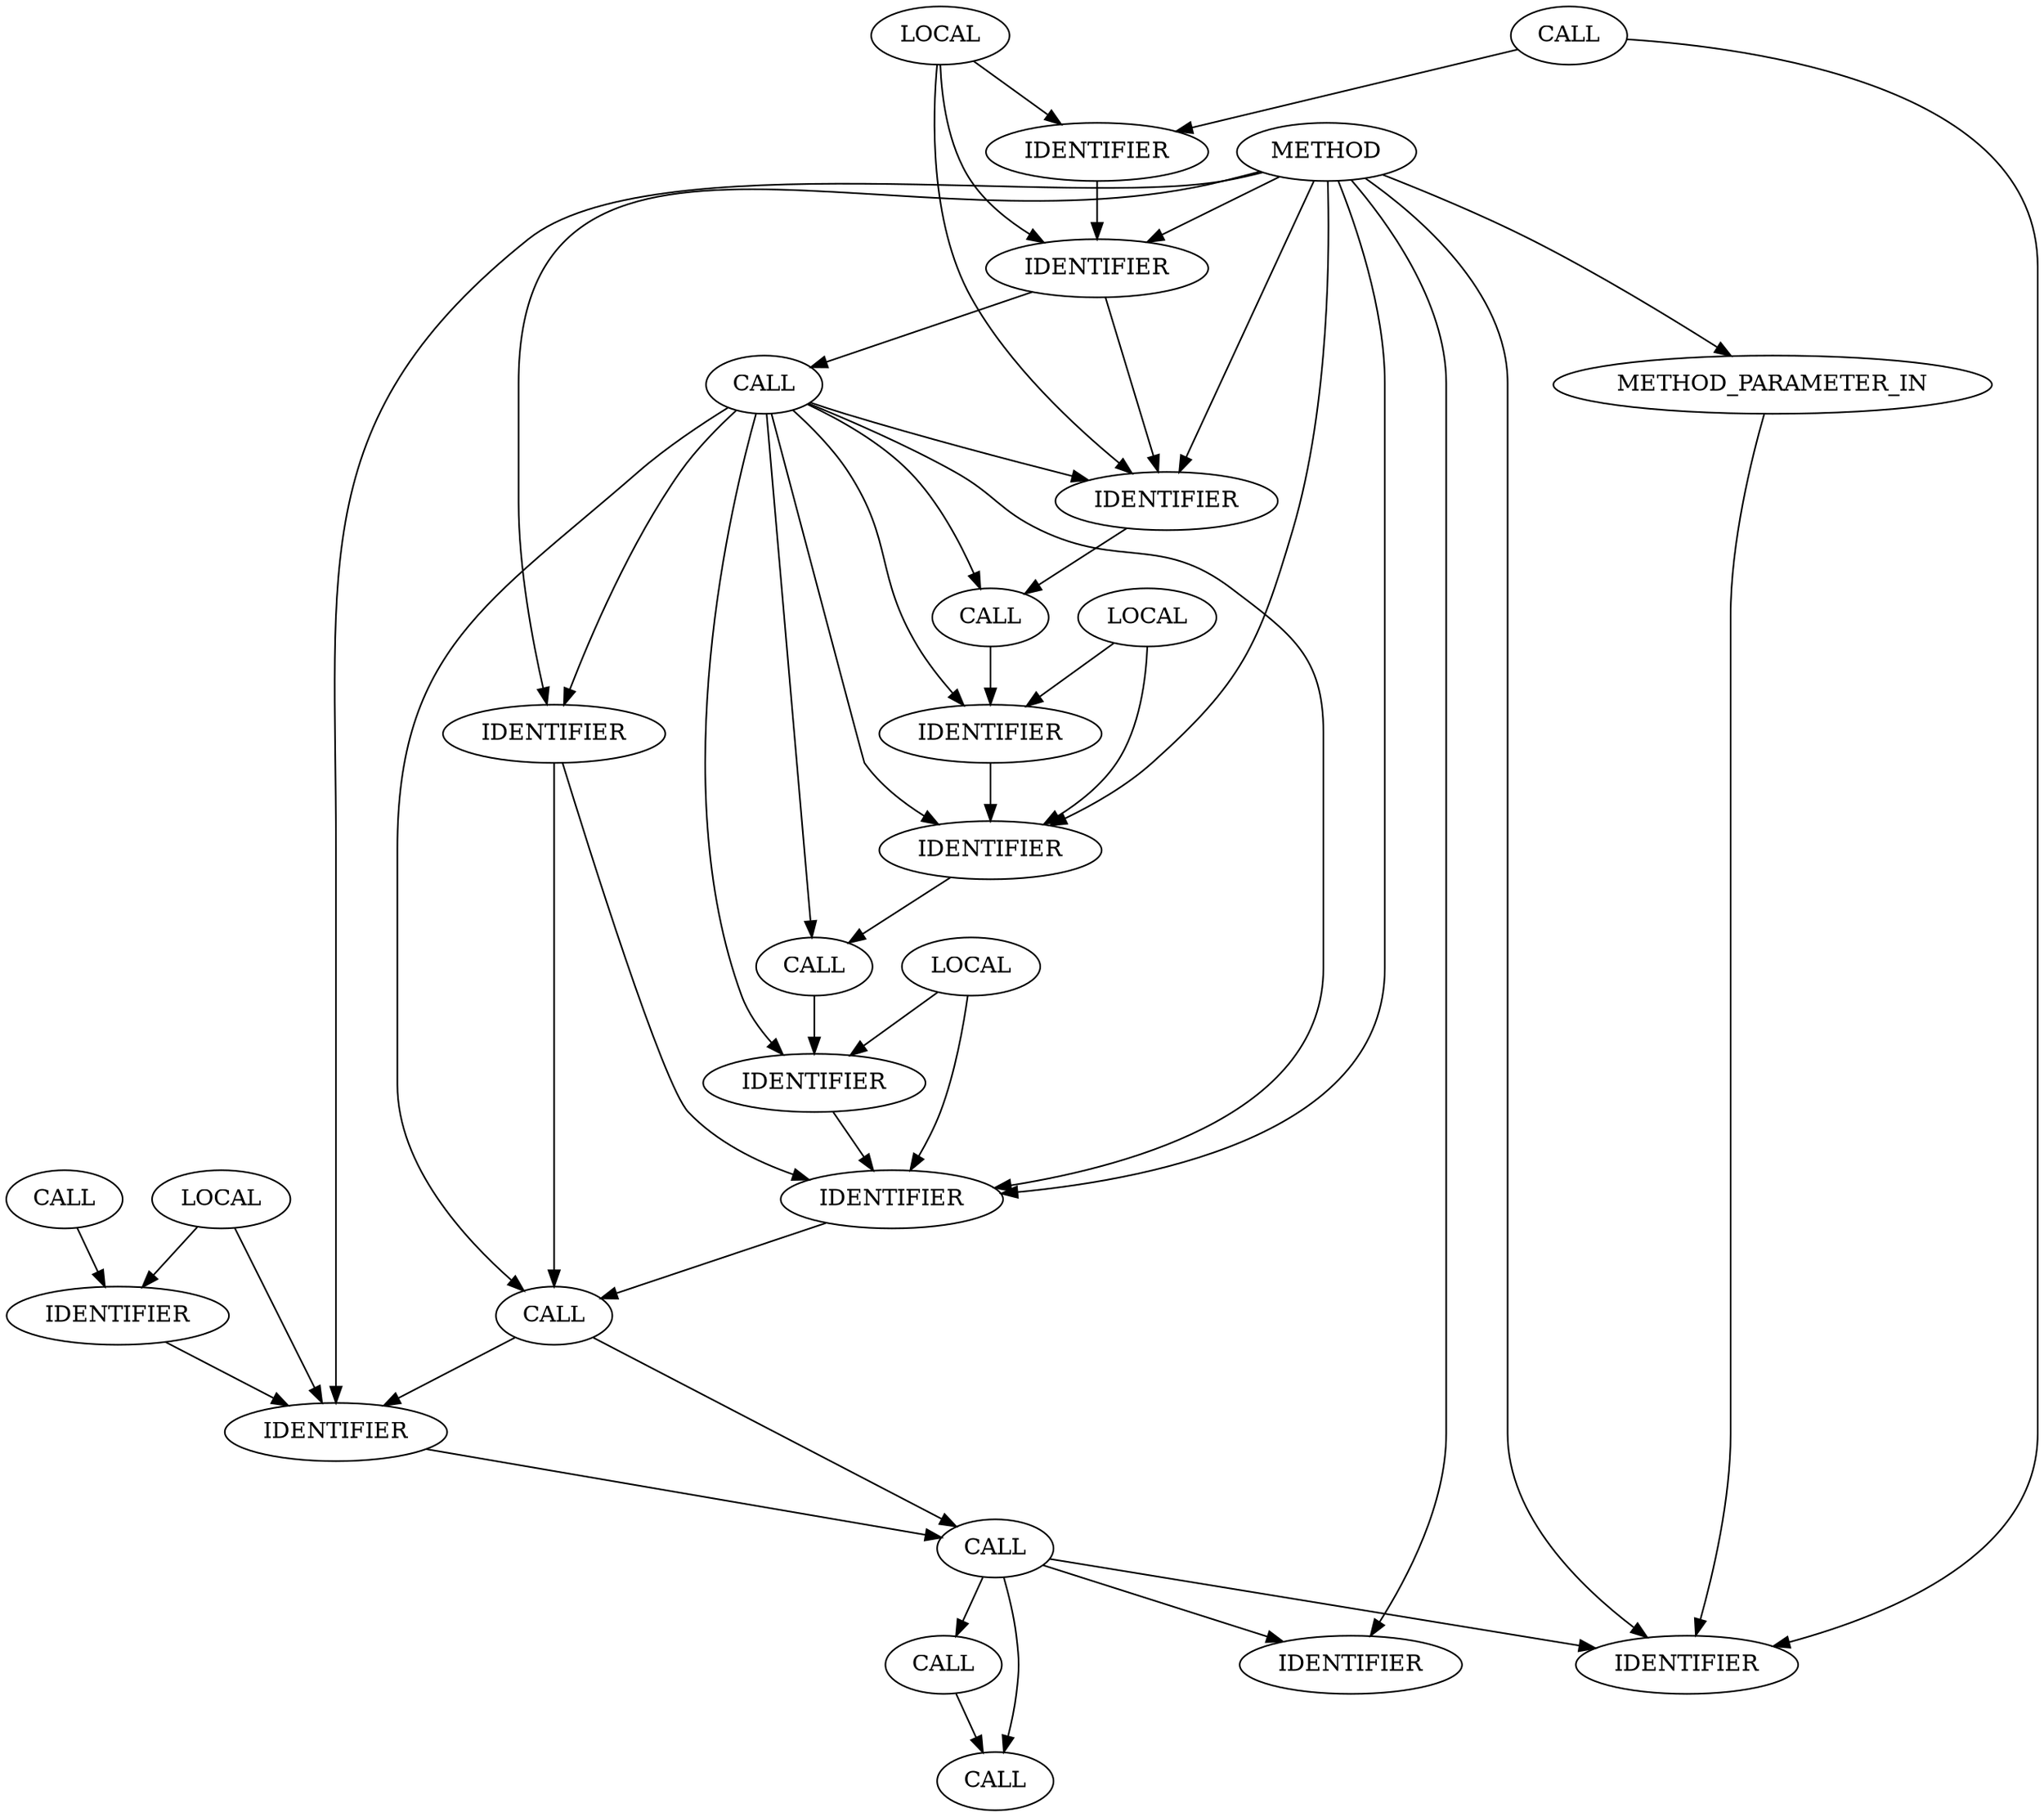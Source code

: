 strict digraph "" {
	node [label="\N"];
	171	[AST_PARENT_FULL_NAME="file_code_old-97bf6f81_145.c:<global>",
		AST_PARENT_TYPE=TYPE_DECL,
		CODE="int tipc_buf_append(struct sk_buff **headbuf, struct sk_buff **buf)
{
	struct sk_buff *head = *headbuf;
	struct sk_buff *frag = *\
buf;
	struct sk_buff *tail = NULL;
	struct tipc_msg *msg;
	u32 fragid;
	int delta;
	bool headstolen;

	if (!frag)
		goto err;

	\
msg = buf_msg(frag);
	fragid = msg_type(msg);
	frag->next = NULL;
	skb_pull(frag, msg_hdr_sz(msg));

	if (fragid == FIRST_FRAGMENT) {
		\
if (unlikely(head))
			goto err;
		*buf = NULL;
		if (skb_has_frag_list(frag) && __skb_linearize(frag))
			goto err;
		frag = skb_\
unshare(frag, GFP_ATOMIC);
		if (unlikely(!frag))
			goto err;
		head = *headbuf = frag;
		TIPC_SKB_CB(head)->tail = NULL;
		return \
0;
	}

	if (!head)
		goto err;

	/* Either the input skb ownership is transferred to headskb
	 * or the input skb is freed, clear \
the reference to avoid
	 * bad access on error path.
	 */
	*buf = NULL;
	if (skb_try_coalesce(head, frag, &headstolen, &delta)) {
		\
kfree_skb_partial(frag, headstolen);
	} else {
		tail = TIPC_SKB_CB(head)->tail;...",
		COLUMN_NUMBER=1,
		COLUMN_NUMBER_END=1,
		FILENAME="file_code_old-97bf6f81_145.c",
		FULL_NAME=tipc_buf_append,
		IS_EXTERNAL=false,
		LINE_NUMBER=124,
		LINE_NUMBER_END=193,
		NAME=tipc_buf_append,
		ORDER=6,
		SIGNATURE="int tipc_buf_append (sk_buff**,sk_buff**)",
		id=171,
		label=METHOD,
		location=124,
		type=METHOD];
	195	[ARGUMENT_INDEX=1,
		CODE=frag,
		COLUMN_NUMBER=7,
		LINE_NUMBER=134,
		NAME=frag,
		ORDER=1,
		TYPE_FULL_NAME="sk_buff*",
		id=195,
		label=IDENTIFIER,
		location=134,
		type=IDENTIFIER];
	171 -> 195	[front=171,
		rear=195,
		type=REACHING_DEF];
	201	[ARGUMENT_INDEX=1,
		CODE=frag,
		COLUMN_NUMBER=16,
		LINE_NUMBER=137,
		NAME=frag,
		ORDER=1,
		TYPE_FULL_NAME="sk_buff*",
		id=201,
		label=IDENTIFIER,
		location=137,
		type=IDENTIFIER];
	171 -> 201	[front=171,
		rear=201,
		type=REACHING_DEF];
	205	[ARGUMENT_INDEX=1,
		CODE=msg,
		COLUMN_NUMBER=20,
		LINE_NUMBER=138,
		NAME=msg,
		ORDER=1,
		TYPE_FULL_NAME="tipc_msg*",
		id=205,
		label=IDENTIFIER,
		location=138,
		type=IDENTIFIER];
	171 -> 205	[front=171,
		rear=205,
		type=REACHING_DEF];
	217	[ARGUMENT_INDEX=1,
		CODE=fragid,
		COLUMN_NUMBER=6,
		LINE_NUMBER=142,
		NAME=fragid,
		ORDER=1,
		TYPE_FULL_NAME=u32,
		id=217,
		label=IDENTIFIER,
		location=142,
		type=IDENTIFIER];
	171 -> 217	[front=171,
		rear=217,
		type=REACHING_DEF];
	218	[ARGUMENT_INDEX=2,
		CODE=FIRST_FRAGMENT,
		COLUMN_NUMBER=16,
		LINE_NUMBER=142,
		NAME=FIRST_FRAGMENT,
		ORDER=2,
		TYPE_FULL_NAME=ANY,
		id=218,
		label=IDENTIFIER,
		location=142,
		type=IDENTIFIER];
	171 -> 218	[front=171,
		rear=218,
		type=REACHING_DEF];
	222	[ARGUMENT_INDEX=1,
		CODE=head,
		COLUMN_NUMBER=16,
		LINE_NUMBER=143,
		NAME=head,
		ORDER=1,
		TYPE_FULL_NAME="sk_buff*",
		id=222,
		label=IDENTIFIER,
		location=143,
		type=IDENTIFIER];
	171 -> 222	[front=171,
		rear=222,
		type=REACHING_DEF];
	173	[CODE="struct sk_buff **buf",
		COLUMN_NUMBER=47,
		EVALUATION_STRATEGY=BY_VALUE,
		INDEX=2,
		IS_VARIADIC=false,
		LINE_NUMBER=124,
		NAME=buf,
		ORDER=2,
		TYPE_FULL_NAME="sk_buff**",
		id=173,
		label=METHOD_PARAMETER_IN,
		location=124,
		type=PARAM];
	171 -> 173	[front=171,
		rear=173,
		type=REACHING_DEF];
	227	[ARGUMENT_INDEX=1,
		CODE=buf,
		COLUMN_NUMBER=4,
		LINE_NUMBER=145,
		NAME=buf,
		ORDER=1,
		TYPE_FULL_NAME="sk_buff**",
		id=227,
		label=IDENTIFIER,
		location=145,
		type=IDENTIFIER];
	171 -> 227	[front=171,
		rear=227,
		type=REACHING_DEF];
	228	[ARGUMENT_INDEX=2,
		CODE=NULL,
		COLUMN_NUMBER=10,
		LINE_NUMBER=145,
		NAME=NULL,
		ORDER=2,
		TYPE_FULL_NAME=ANY,
		id=228,
		label=IDENTIFIER,
		location=145,
		type=IDENTIFIER];
	171 -> 228	[front=171,
		rear=228,
		type=REACHING_DEF];
	195 -> 201	[front=195,
		rear=201,
		type=REACHING_DEF,
		variable=frag];
	194	[ARGUMENT_INDEX=-1,
		CODE="!frag",
		COLUMN_NUMBER=6,
		DISPATCH_TYPE=STATIC_DISPATCH,
		LINE_NUMBER=134,
		METHOD_FULL_NAME="<operator>.logicalNot",
		NAME="<operator>.logicalNot",
		ORDER=1,
		TYPE_FULL_NAME="<empty>",
		id=194,
		label=CALL,
		location=134,
		type=OPERATOR];
	195 -> 194	[front=195,
		rear=194,
		type=REACHING_DEF,
		variable=frag];
	200	[ARGUMENT_INDEX=2,
		CODE="buf_msg(frag)",
		COLUMN_NUMBER=8,
		DISPATCH_TYPE=STATIC_DISPATCH,
		LINE_NUMBER=137,
		METHOD_FULL_NAME=buf_msg,
		NAME=buf_msg,
		ORDER=2,
		TYPE_FULL_NAME="<empty>",
		id=200,
		label=CALL,
		location=137,
		type=CALLEE];
	201 -> 200	[front=201,
		rear=200,
		type=REACHING_DEF,
		variable=frag];
	204	[ARGUMENT_INDEX=2,
		CODE="msg_type(msg)",
		COLUMN_NUMBER=11,
		DISPATCH_TYPE=STATIC_DISPATCH,
		LINE_NUMBER=138,
		METHOD_FULL_NAME=msg_type,
		NAME=msg_type,
		ORDER=2,
		TYPE_FULL_NAME="<empty>",
		id=204,
		label=CALL,
		location=138,
		type=CALLEE];
	205 -> 204	[front=205,
		rear=204,
		type=REACHING_DEF,
		variable=msg];
	216	[ARGUMENT_INDEX=-1,
		CODE="fragid == FIRST_FRAGMENT",
		COLUMN_NUMBER=6,
		DISPATCH_TYPE=STATIC_DISPATCH,
		LINE_NUMBER=142,
		METHOD_FULL_NAME="<operator>.equals",
		NAME="<operator>.equals",
		ORDER=1,
		TYPE_FULL_NAME="<empty>",
		id=216,
		label=CALL,
		location=142,
		type=OPERATOR];
	217 -> 216	[front=217,
		rear=216,
		type=REACHING_DEF,
		variable=fragid];
	218 -> 217	[front=218,
		rear=217,
		type=REACHING_DEF,
		variable=FIRST_FRAGMENT];
	218 -> 216	[front=218,
		rear=216,
		type=REACHING_DEF,
		variable=FIRST_FRAGMENT];
	221	[ARGUMENT_INDEX=-1,
		CODE="unlikely(head)",
		COLUMN_NUMBER=7,
		DISPATCH_TYPE=STATIC_DISPATCH,
		LINE_NUMBER=143,
		METHOD_FULL_NAME=unlikely,
		NAME=unlikely,
		ORDER=1,
		TYPE_FULL_NAME="<empty>",
		id=221,
		label=CALL,
		location=143,
		type=CALLEE];
	222 -> 221	[front=222,
		rear=221,
		type=REACHING_DEF,
		variable=head];
	175	[CODE="struct sk_buff* head",
		COLUMN_NUMBER=17,
		LINE_NUMBER=126,
		NAME=head,
		ORDER=1,
		TYPE_FULL_NAME="sk_buff*",
		id=175,
		label=LOCAL,
		location=126,
		type=LOCAL];
	175 -> 222	[front=175,
		rear=222,
		type=REF];
	177	[ARGUMENT_INDEX=1,
		CODE=head,
		COLUMN_NUMBER=18,
		LINE_NUMBER=126,
		NAME=head,
		ORDER=1,
		TYPE_FULL_NAME="sk_buff*",
		id=177,
		label=IDENTIFIER,
		location=126,
		type=IDENTIFIER];
	175 -> 177	[front=175,
		rear=177,
		type=REF];
	177 -> 222	[front=177,
		rear=222,
		type=REACHING_DEF,
		variable=head];
	178	[ARGUMENT_INDEX=2,
		CODE="*headbuf",
		COLUMN_NUMBER=25,
		DISPATCH_TYPE=STATIC_DISPATCH,
		LINE_NUMBER=126,
		METHOD_FULL_NAME="<operator>.indirection",
		NAME="<operator>.indirection",
		ORDER=2,
		TYPE_FULL_NAME="<empty>",
		id=178,
		label=CALL,
		location=126,
		type=OPERATOR];
	178 -> 177	[front=178,
		rear=177,
		type=REACHING_DEF,
		variable="*headbuf"];
	180	[CODE="struct sk_buff* frag",
		COLUMN_NUMBER=17,
		LINE_NUMBER=127,
		NAME=frag,
		ORDER=3,
		TYPE_FULL_NAME="sk_buff*",
		id=180,
		label=LOCAL,
		location=127,
		type=LOCAL];
	180 -> 195	[front=180,
		rear=195,
		type=REF];
	180 -> 201	[front=180,
		rear=201,
		type=REF];
	182	[ARGUMENT_INDEX=1,
		CODE=frag,
		COLUMN_NUMBER=18,
		LINE_NUMBER=127,
		NAME=frag,
		ORDER=1,
		TYPE_FULL_NAME="sk_buff*",
		id=182,
		label=IDENTIFIER,
		location=127,
		type=IDENTIFIER];
	180 -> 182	[front=180,
		rear=182,
		type=REF];
	182 -> 195	[front=182,
		rear=195,
		type=REACHING_DEF,
		variable=frag];
	183	[ARGUMENT_INDEX=2,
		CODE="*buf",
		COLUMN_NUMBER=25,
		DISPATCH_TYPE=STATIC_DISPATCH,
		LINE_NUMBER=127,
		METHOD_FULL_NAME="<operator>.indirection",
		NAME="<operator>.indirection",
		ORDER=2,
		TYPE_FULL_NAME="<empty>",
		id=183,
		label=CALL,
		location=127,
		type=OPERATOR];
	183 -> 182	[front=183,
		rear=182,
		type=REACHING_DEF,
		variable="*buf"];
	183 -> 227	[front=183,
		rear=227,
		type=REACHING_DEF,
		variable="*buf"];
	194 -> 201	[front=194,
		rear=201,
		type=CDG];
	194 -> 205	[front=194,
		rear=205,
		type=CDG];
	194 -> 217	[front=194,
		rear=217,
		type=CDG];
	194 -> 218	[front=194,
		rear=218,
		type=CDG];
	199	[ARGUMENT_INDEX=1,
		CODE=msg,
		COLUMN_NUMBER=2,
		LINE_NUMBER=137,
		NAME=msg,
		ORDER=1,
		TYPE_FULL_NAME="tipc_msg*",
		id=199,
		label=IDENTIFIER,
		location=137,
		type=IDENTIFIER];
	194 -> 199	[front=194,
		rear=199,
		type=CDG];
	194 -> 200	[front=194,
		rear=200,
		type=CDG];
	203	[ARGUMENT_INDEX=1,
		CODE=fragid,
		COLUMN_NUMBER=2,
		LINE_NUMBER=138,
		NAME=fragid,
		ORDER=1,
		TYPE_FULL_NAME=u32,
		id=203,
		label=IDENTIFIER,
		location=138,
		type=IDENTIFIER];
	194 -> 203	[front=194,
		rear=203,
		type=CDG];
	194 -> 204	[front=194,
		rear=204,
		type=CDG];
	194 -> 216	[front=194,
		rear=216,
		type=CDG];
	199 -> 205	[front=199,
		rear=205,
		type=REACHING_DEF,
		variable=msg];
	200 -> 199	[front=200,
		rear=199,
		type=REACHING_DEF,
		variable="buf_msg(frag)"];
	203 -> 217	[front=203,
		rear=217,
		type=REACHING_DEF,
		variable=fragid];
	204 -> 203	[front=204,
		rear=203,
		type=REACHING_DEF,
		variable="msg_type(msg)"];
	216 -> 222	[front=216,
		rear=222,
		type=CDG];
	216 -> 221	[front=216,
		rear=221,
		type=CDG];
	189	[CODE="struct tipc_msg* msg",
		COLUMN_NUMBER=18,
		LINE_NUMBER=129,
		NAME=msg,
		ORDER=7,
		TYPE_FULL_NAME="tipc_msg*",
		id=189,
		label=LOCAL,
		location=129,
		type=LOCAL];
	189 -> 205	[front=189,
		rear=205,
		type=REF];
	189 -> 199	[front=189,
		rear=199,
		type=REF];
	190	[CODE="u32 fragid",
		COLUMN_NUMBER=6,
		LINE_NUMBER=130,
		NAME=fragid,
		ORDER=8,
		TYPE_FULL_NAME=u32,
		id=190,
		label=LOCAL,
		location=130,
		type=LOCAL];
	190 -> 217	[front=190,
		rear=217,
		type=REF];
	190 -> 203	[front=190,
		rear=203,
		type=REF];
	225	[ARGUMENT_INDEX=-1,
		CODE="*buf = NULL",
		COLUMN_NUMBER=3,
		DISPATCH_TYPE=STATIC_DISPATCH,
		LINE_NUMBER=145,
		METHOD_FULL_NAME="<operator>.assignment",
		NAME="<operator>.assignment",
		ORDER=2,
		TYPE_FULL_NAME="<empty>",
		id=225,
		label=CALL,
		location=145,
		type=OPERATOR];
	221 -> 225	[front=221,
		rear=225,
		type=CDG];
	226	[ARGUMENT_INDEX=1,
		CODE="*buf",
		COLUMN_NUMBER=3,
		DISPATCH_TYPE=STATIC_DISPATCH,
		LINE_NUMBER=145,
		METHOD_FULL_NAME="<operator>.indirection",
		NAME="<operator>.indirection",
		ORDER=1,
		TYPE_FULL_NAME="<empty>",
		id=226,
		label=CALL,
		location=145,
		type=OPERATOR];
	221 -> 226	[front=221,
		rear=226,
		type=CDG];
	221 -> 227	[front=221,
		rear=227,
		type=CDG];
	221 -> 228	[front=221,
		rear=228,
		type=CDG];
	226 -> 225	[front=226,
		rear=225,
		type=REACHING_DEF,
		variable="*buf"];
	173 -> 227	[front=173,
		rear=227,
		type=REF];
}
